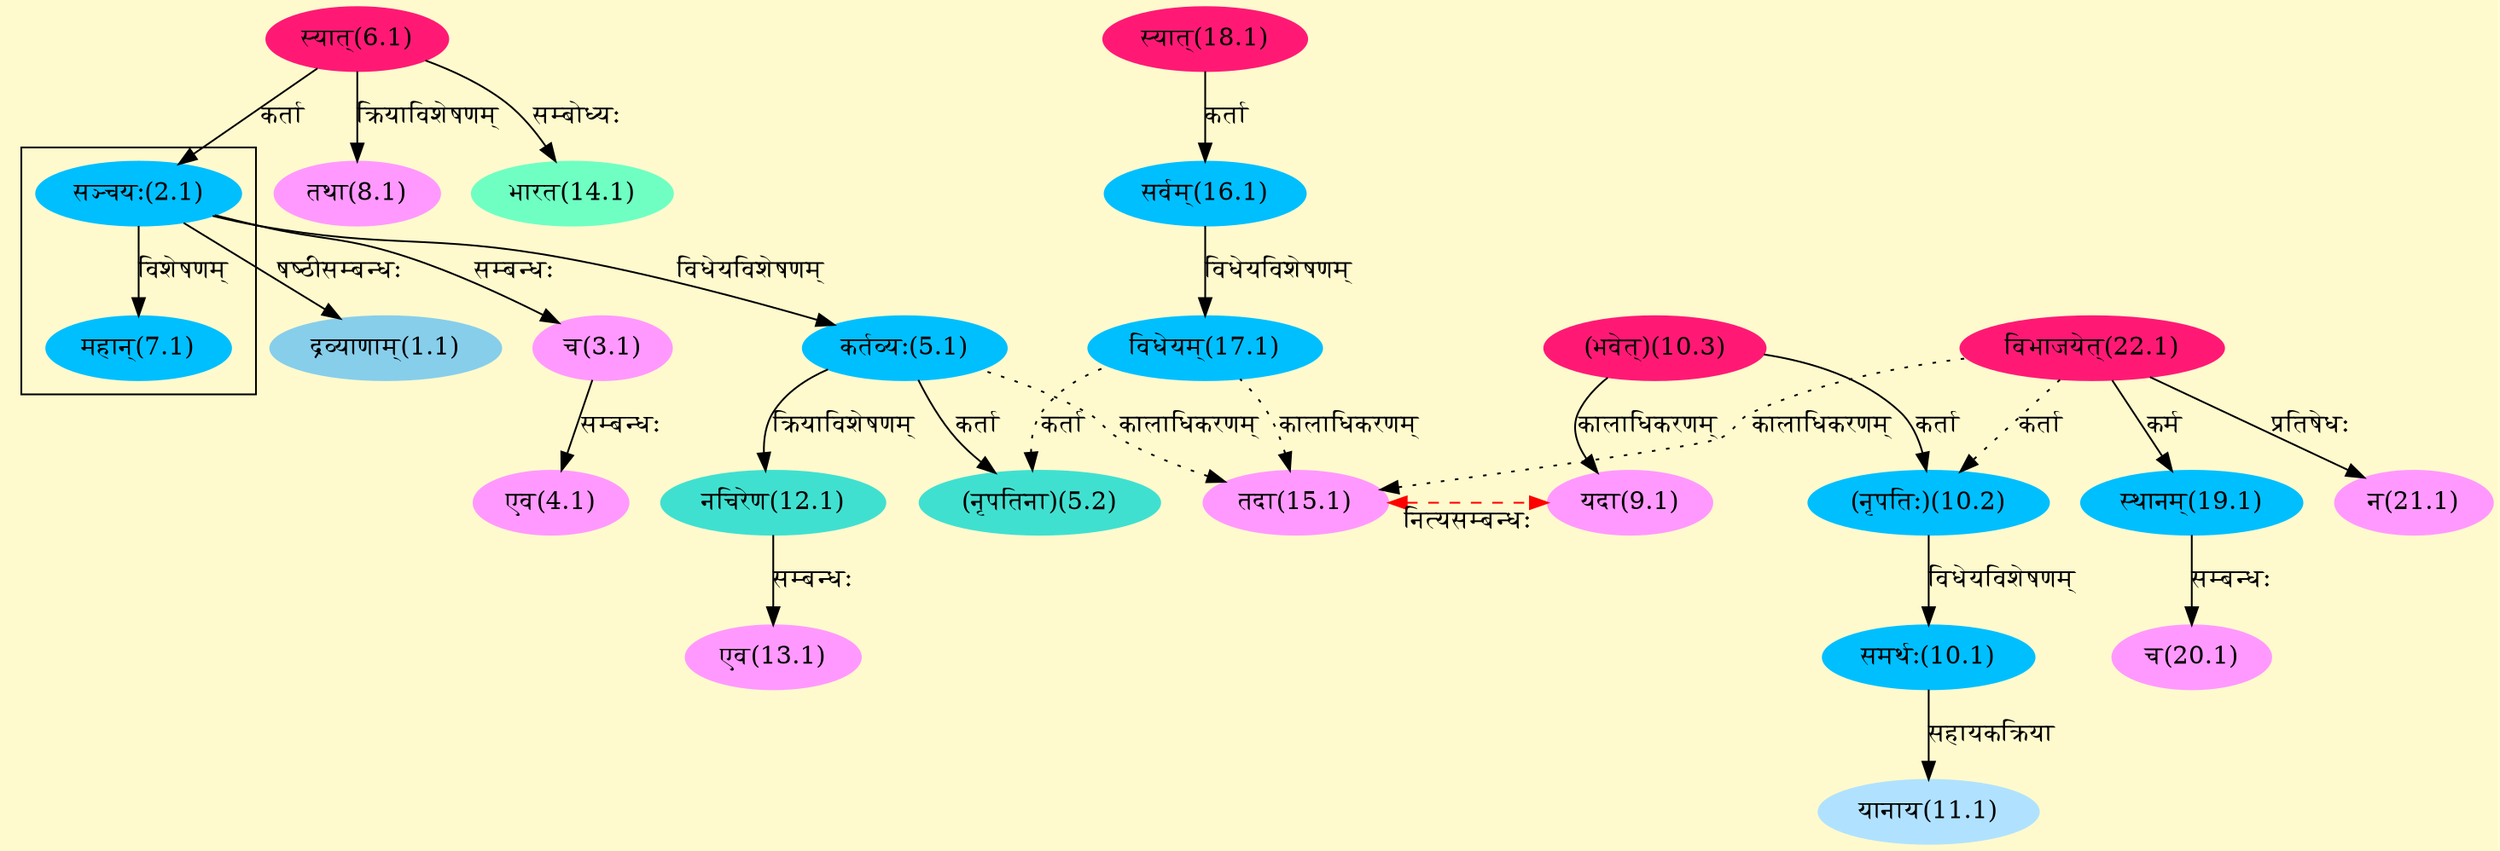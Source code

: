 digraph G{
rankdir=BT;
 compound=true;
 bgcolor="lemonchiffon1";

subgraph cluster_1{
Node7_1 [style=filled, color="#00BFFF" label = "महान्(7.1)"]
Node2_1 [style=filled, color="#00BFFF" label = "सञ्चयः(2.1)"]

}
Node1_1 [style=filled, color="#87CEEB" label = "द्रव्याणाम्(1.1)"]
Node2_1 [style=filled, color="#00BFFF" label = "सञ्चयः(2.1)"]
Node6_1 [style=filled, color="#FF1975" label = "स्यात्(6.1)"]
Node3_1 [style=filled, color="#FF99FF" label = "च(3.1)"]
Node4_1 [style=filled, color="#FF99FF" label = "एव(4.1)"]
Node5_1 [style=filled, color="#00BFFF" label = "कर्तव्यः(5.1)"]
Node5_2 [style=filled, color="#40E0D0" label = "(नृपतिना)(5.2)"]
Node17_1 [style=filled, color="#00BFFF" label = "विधेयम्(17.1)"]
Node [style=filled, color="" label = "()"]
Node8_1 [style=filled, color="#FF99FF" label = "तथा(8.1)"]
Node9_1 [style=filled, color="#FF99FF" label = "यदा(9.1)"]
Node10_3 [style=filled, color="#FF1975" label = "(भवेत्)(10.3)"]
Node10_1 [style=filled, color="#00BFFF" label = "समर्थः(10.1)"]
Node10_2 [style=filled, color="#00BFFF" label = "(नृपतिः)(10.2)"]
Node22_1 [style=filled, color="#FF1975" label = "विभाजयेत्(22.1)"]
Node11_1 [style=filled, color="#B0E2FF" label = "यानाय(11.1)"]
Node12_1 [style=filled, color="#40E0D0" label = "नचिरेण(12.1)"]
Node13_1 [style=filled, color="#FF99FF" label = "एव(13.1)"]
Node14_1 [style=filled, color="#6FFFC3" label = "भारत(14.1)"]
Node15_1 [style=filled, color="#FF99FF" label = "तदा(15.1)"]
Node16_1 [style=filled, color="#00BFFF" label = "सर्वम्(16.1)"]
Node18_1 [style=filled, color="#FF1975" label = "स्यात्(18.1)"]
Node19_1 [style=filled, color="#00BFFF" label = "स्थानम्(19.1)"]
Node20_1 [style=filled, color="#FF99FF" label = "च(20.1)"]
Node21_1 [style=filled, color="#FF99FF" label = "न(21.1)"]
{rank = same; Node15_1; Node9_1;}
/* Start of Relations section */

Node1_1 -> Node2_1 [  label="षष्ठीसम्बन्धः"  dir="back" ]
Node2_1 -> Node6_1 [  label="कर्ता"  dir="back" ]
Node3_1 -> Node2_1 [  label="सम्बन्धः"  dir="back" ]
Node4_1 -> Node3_1 [  label="सम्बन्धः"  dir="back" ]
Node5_1 -> Node2_1 [  label="विधेयविशेषणम्"  dir="back" ]
Node5_2 -> Node5_1 [  label="कर्ता"  dir="back" ]
Node5_2 -> Node17_1 [ style=dotted label="कर्ता"  dir="back" ]
Node7_1 -> Node2_1 [  label="विशेषणम्"  dir="back" ]
Node8_1 -> Node6_1 [  label="क्रियाविशेषणम्"  dir="back" ]
Node9_1 -> Node10_3 [  label="कालाधिकरणम्"  dir="back" ]
Node10_1 -> Node10_2 [  label="विधेयविशेषणम्"  dir="back" ]
Node10_2 -> Node10_3 [  label="कर्ता"  dir="back" ]
Node10_2 -> Node22_1 [ style=dotted label="कर्ता"  dir="back" ]
Node11_1 -> Node10_1 [  label="सहायकक्रिया"  dir="back" ]
Node12_1 -> Node5_1 [  label="क्रियाविशेषणम्"  dir="back" ]
Node13_1 -> Node12_1 [  label="सम्बन्धः"  dir="back" ]
Node14_1 -> Node6_1 [  label="सम्बोध्यः"  dir="back" ]
Node15_1 -> Node9_1 [ style=dashed color="red" label="नित्यसम्बन्धः"  dir="both" ]
Node15_1 -> Node17_1 [ style=dotted label="कालाधिकरणम्"  dir="back" ]
Node15_1 -> Node5_1 [ style=dotted label="कालाधिकरणम्"  dir="back" ]
Node15_1 -> Node22_1 [ style=dotted label="कालाधिकरणम्"  dir="back" ]
Node16_1 -> Node18_1 [  label="कर्ता"  dir="back" ]
Node17_1 -> Node16_1 [  label="विधेयविशेषणम्"  dir="back" ]
Node19_1 -> Node22_1 [  label="कर्म"  dir="back" ]
Node20_1 -> Node19_1 [  label="सम्बन्धः"  dir="back" ]
Node21_1 -> Node22_1 [  label="प्रतिषेधः"  dir="back" ]
}
